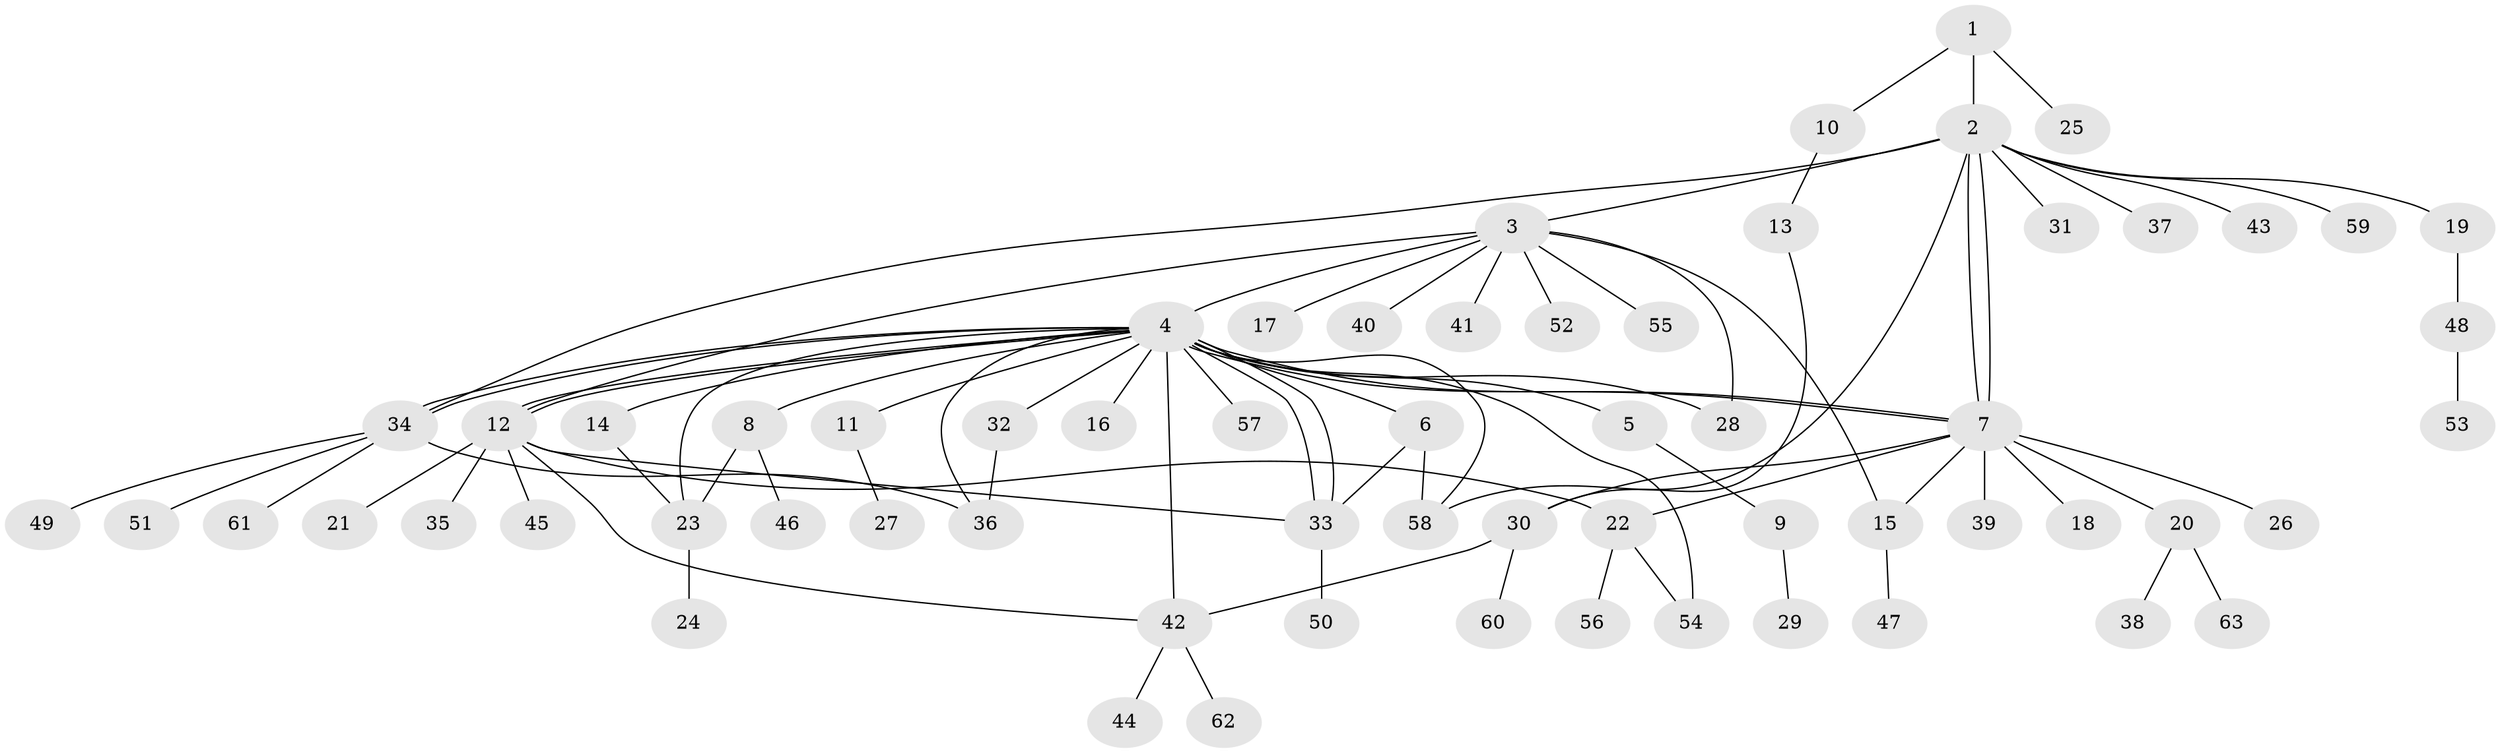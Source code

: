 // coarse degree distribution, {3: 0.12244897959183673, 18: 0.02040816326530612, 19: 0.02040816326530612, 2: 0.12244897959183673, 4: 0.061224489795918366, 12: 0.02040816326530612, 8: 0.02040816326530612, 1: 0.5918367346938775, 6: 0.02040816326530612}
// Generated by graph-tools (version 1.1) at 2025/51/02/27/25 19:51:54]
// undirected, 63 vertices, 85 edges
graph export_dot {
graph [start="1"]
  node [color=gray90,style=filled];
  1;
  2;
  3;
  4;
  5;
  6;
  7;
  8;
  9;
  10;
  11;
  12;
  13;
  14;
  15;
  16;
  17;
  18;
  19;
  20;
  21;
  22;
  23;
  24;
  25;
  26;
  27;
  28;
  29;
  30;
  31;
  32;
  33;
  34;
  35;
  36;
  37;
  38;
  39;
  40;
  41;
  42;
  43;
  44;
  45;
  46;
  47;
  48;
  49;
  50;
  51;
  52;
  53;
  54;
  55;
  56;
  57;
  58;
  59;
  60;
  61;
  62;
  63;
  1 -- 2;
  1 -- 10;
  1 -- 25;
  2 -- 3;
  2 -- 7;
  2 -- 7;
  2 -- 19;
  2 -- 31;
  2 -- 34;
  2 -- 37;
  2 -- 43;
  2 -- 58;
  2 -- 59;
  3 -- 4;
  3 -- 12;
  3 -- 15;
  3 -- 17;
  3 -- 28;
  3 -- 40;
  3 -- 41;
  3 -- 52;
  3 -- 55;
  4 -- 5;
  4 -- 6;
  4 -- 7;
  4 -- 7;
  4 -- 8;
  4 -- 11;
  4 -- 12;
  4 -- 12;
  4 -- 14;
  4 -- 16;
  4 -- 23;
  4 -- 28;
  4 -- 32;
  4 -- 33;
  4 -- 33;
  4 -- 34;
  4 -- 34;
  4 -- 36;
  4 -- 42;
  4 -- 54;
  4 -- 57;
  4 -- 58;
  5 -- 9;
  6 -- 33;
  6 -- 58;
  7 -- 15;
  7 -- 18;
  7 -- 20;
  7 -- 22;
  7 -- 26;
  7 -- 30;
  7 -- 39;
  8 -- 23;
  8 -- 46;
  9 -- 29;
  10 -- 13;
  11 -- 27;
  12 -- 21;
  12 -- 22;
  12 -- 33;
  12 -- 35;
  12 -- 42;
  12 -- 45;
  13 -- 30;
  14 -- 23;
  15 -- 47;
  19 -- 48;
  20 -- 38;
  20 -- 63;
  22 -- 54;
  22 -- 56;
  23 -- 24;
  30 -- 42;
  30 -- 60;
  32 -- 36;
  33 -- 50;
  34 -- 36;
  34 -- 49;
  34 -- 51;
  34 -- 61;
  42 -- 44;
  42 -- 62;
  48 -- 53;
}
